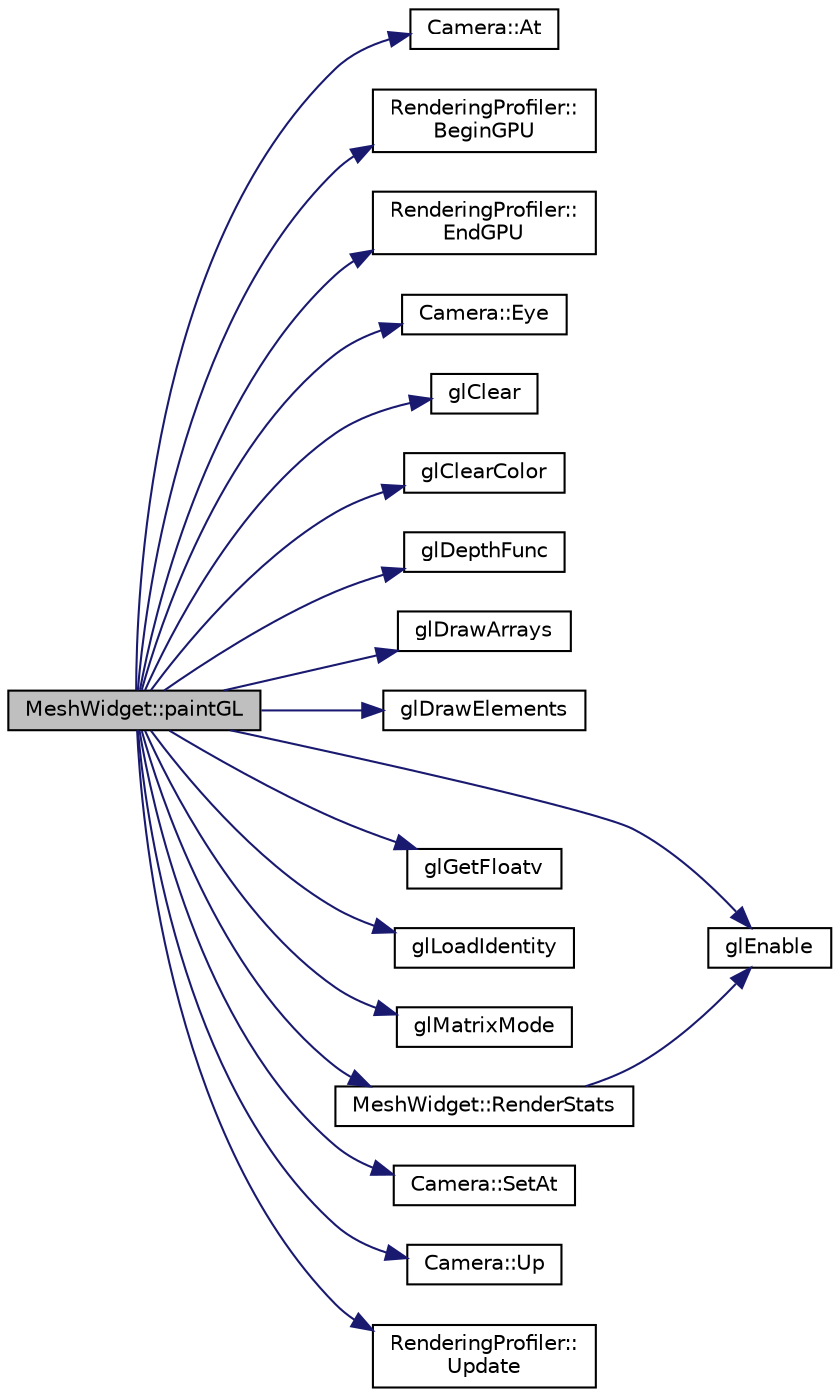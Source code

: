 digraph "MeshWidget::paintGL"
{
 // LATEX_PDF_SIZE
  edge [fontname="Helvetica",fontsize="10",labelfontname="Helvetica",labelfontsize="10"];
  node [fontname="Helvetica",fontsize="10",shape=record];
  rankdir="LR";
  Node1 [label="MeshWidget::paintGL",height=0.2,width=0.4,color="black", fillcolor="grey75", style="filled", fontcolor="black",tooltip="Renders the scene."];
  Node1 -> Node2 [color="midnightblue",fontsize="10",style="solid",fontname="Helvetica"];
  Node2 [label="Camera::At",height=0.2,width=0.4,color="black", fillcolor="white", style="filled",URL="$class_camera.html#ac2acdbc16b08d9f52a9c585c3b248f95",tooltip="Returns the look-at point."];
  Node1 -> Node3 [color="midnightblue",fontsize="10",style="solid",fontname="Helvetica"];
  Node3 [label="RenderingProfiler::\lBeginGPU",height=0.2,width=0.4,color="black", fillcolor="white", style="filled",URL="$class_rendering_profiler.html#a28228ecbc7ab00dc669120a62d992345",tooltip="Starts profiling the GPU if enabled."];
  Node1 -> Node4 [color="midnightblue",fontsize="10",style="solid",fontname="Helvetica"];
  Node4 [label="RenderingProfiler::\lEndGPU",height=0.2,width=0.4,color="black", fillcolor="white", style="filled",URL="$class_rendering_profiler.html#ab3901c28fe5db20388459dc5781e6bbf",tooltip="Ends the GPU profiling if enabled."];
  Node1 -> Node5 [color="midnightblue",fontsize="10",style="solid",fontname="Helvetica"];
  Node5 [label="Camera::Eye",height=0.2,width=0.4,color="black", fillcolor="white", style="filled",URL="$class_camera.html#a2a75d041c832597daf3170481a11832f",tooltip="Returns the eye point."];
  Node1 -> Node6 [color="midnightblue",fontsize="10",style="solid",fontname="Helvetica"];
  Node6 [label="glClear",height=0.2,width=0.4,color="black", fillcolor="white", style="filled",URL="$_g_l_8h.html#a9eb5fb6c5aae4872d59ff00517b63cb0",tooltip=" "];
  Node1 -> Node7 [color="midnightblue",fontsize="10",style="solid",fontname="Helvetica"];
  Node7 [label="glClearColor",height=0.2,width=0.4,color="black", fillcolor="white", style="filled",URL="$_g_l_8h.html#ac7b42e91e06d40ab749121e685bb40ac",tooltip=" "];
  Node1 -> Node8 [color="midnightblue",fontsize="10",style="solid",fontname="Helvetica"];
  Node8 [label="glDepthFunc",height=0.2,width=0.4,color="black", fillcolor="white", style="filled",URL="$_g_l_8h.html#a72262d30b8fd6d718f7c74cf083da8bb",tooltip=" "];
  Node1 -> Node9 [color="midnightblue",fontsize="10",style="solid",fontname="Helvetica"];
  Node9 [label="glDrawArrays",height=0.2,width=0.4,color="black", fillcolor="white", style="filled",URL="$_g_l_8h.html#a02e286ed548dd8902363091977ee85cb",tooltip=" "];
  Node1 -> Node10 [color="midnightblue",fontsize="10",style="solid",fontname="Helvetica"];
  Node10 [label="glDrawElements",height=0.2,width=0.4,color="black", fillcolor="white", style="filled",URL="$_g_l_8h.html#ae2e954e7b049739bbbb676c59996c8c4",tooltip=" "];
  Node1 -> Node11 [color="midnightblue",fontsize="10",style="solid",fontname="Helvetica"];
  Node11 [label="glEnable",height=0.2,width=0.4,color="black", fillcolor="white", style="filled",URL="$_g_l_8h.html#ae987bcabd1885164dcedbf30073fb008",tooltip=" "];
  Node1 -> Node12 [color="midnightblue",fontsize="10",style="solid",fontname="Helvetica"];
  Node12 [label="glGetFloatv",height=0.2,width=0.4,color="black", fillcolor="white", style="filled",URL="$_g_l_8h.html#a7bd6e75a74df3a9d0547482c399d8911",tooltip=" "];
  Node1 -> Node13 [color="midnightblue",fontsize="10",style="solid",fontname="Helvetica"];
  Node13 [label="glLoadIdentity",height=0.2,width=0.4,color="black", fillcolor="white", style="filled",URL="$_g_l_8h.html#ae4d8176aa24fe6d7afcad24d7e582bc6",tooltip=" "];
  Node1 -> Node14 [color="midnightblue",fontsize="10",style="solid",fontname="Helvetica"];
  Node14 [label="glMatrixMode",height=0.2,width=0.4,color="black", fillcolor="white", style="filled",URL="$_g_l_8h.html#abf278d4f613bc04bc94f8acea8f56f15",tooltip=" "];
  Node1 -> Node15 [color="midnightblue",fontsize="10",style="solid",fontname="Helvetica"];
  Node15 [label="MeshWidget::RenderStats",height=0.2,width=0.4,color="black", fillcolor="white", style="filled",URL="$class_mesh_widget.html#ae8c1fa155734142c30ddffed49ebf661",tooltip="Render the stats panel of the widget."];
  Node15 -> Node11 [color="midnightblue",fontsize="10",style="solid",fontname="Helvetica"];
  Node1 -> Node16 [color="midnightblue",fontsize="10",style="solid",fontname="Helvetica"];
  Node16 [label="Camera::SetAt",height=0.2,width=0.4,color="black", fillcolor="white", style="filled",URL="$class_camera.html#a6b7530447e6c1b11ec6cab4e1b429a54",tooltip="Sets the camera target vector."];
  Node1 -> Node17 [color="midnightblue",fontsize="10",style="solid",fontname="Helvetica"];
  Node17 [label="Camera::Up",height=0.2,width=0.4,color="black", fillcolor="white", style="filled",URL="$class_camera.html#a6214c085bb48cc16890798b8bff06b85",tooltip="Returns the up point."];
  Node1 -> Node18 [color="midnightblue",fontsize="10",style="solid",fontname="Helvetica"];
  Node18 [label="RenderingProfiler::\lUpdate",height=0.2,width=0.4,color="black", fillcolor="white", style="filled",URL="$class_rendering_profiler.html#a54f400776dbd7626587c22ed4a341f98",tooltip="Update the CPU profiling."];
}
